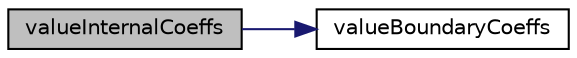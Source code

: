 digraph "valueInternalCoeffs"
{
  bgcolor="transparent";
  edge [fontname="Helvetica",fontsize="10",labelfontname="Helvetica",labelfontsize="10"];
  node [fontname="Helvetica",fontsize="10",shape=record];
  rankdir="LR";
  Node1 [label="valueInternalCoeffs",height=0.2,width=0.4,color="black", fillcolor="grey75", style="filled", fontcolor="black"];
  Node1 -> Node2 [color="midnightblue",fontsize="10",style="solid",fontname="Helvetica"];
  Node2 [label="valueBoundaryCoeffs",height=0.2,width=0.4,color="black",URL="$a01547.html#ab888aee4a1cf1f3c166f3f509d249c6d",tooltip="Return the matrix source coefficients corresponding to the. "];
}
